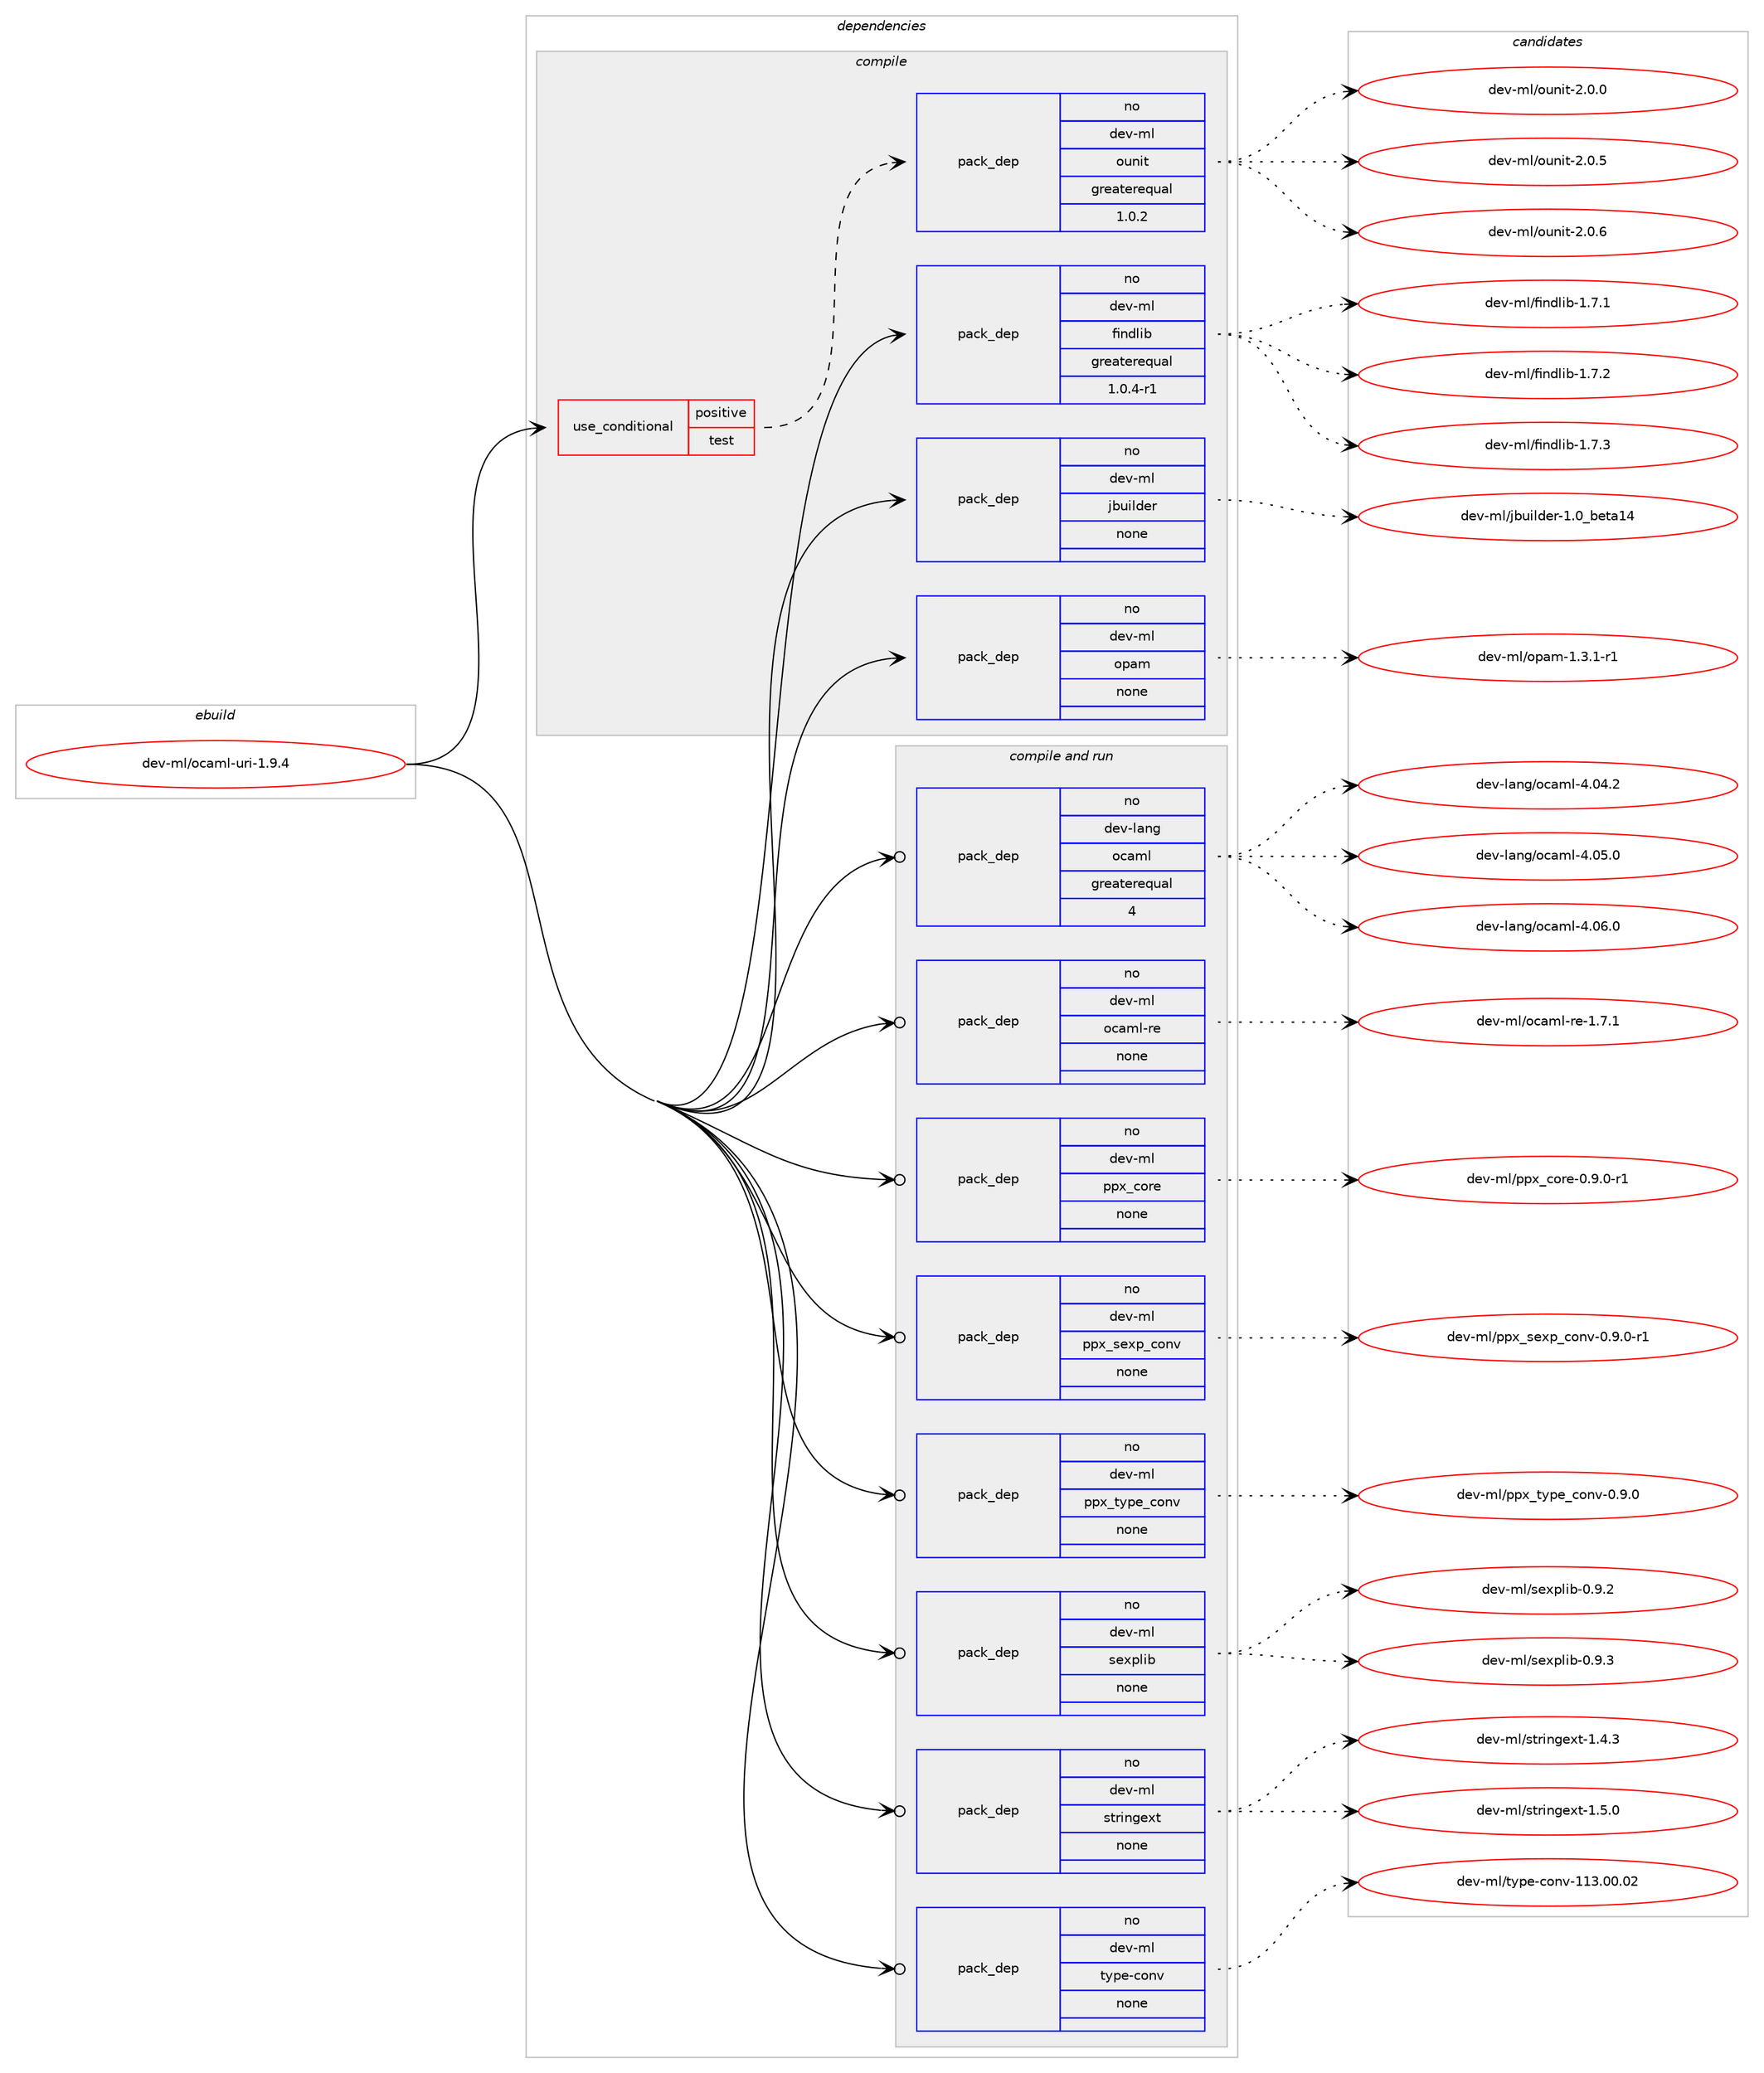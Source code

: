 digraph prolog {

# *************
# Graph options
# *************

newrank=true;
concentrate=true;
compound=true;
graph [rankdir=LR,fontname=Helvetica,fontsize=10,ranksep=1.5];#, ranksep=2.5, nodesep=0.2];
edge  [arrowhead=vee];
node  [fontname=Helvetica,fontsize=10];

# **********
# The ebuild
# **********

subgraph cluster_leftcol {
color=gray;
rank=same;
label=<<i>ebuild</i>>;
id [label="dev-ml/ocaml-uri-1.9.4", color=red, width=4, href="../dev-ml/ocaml-uri-1.9.4.svg"];
}

# ****************
# The dependencies
# ****************

subgraph cluster_midcol {
color=gray;
label=<<i>dependencies</i>>;
subgraph cluster_compile {
fillcolor="#eeeeee";
style=filled;
label=<<i>compile</i>>;
subgraph cond26564 {
dependency123344 [label=<<TABLE BORDER="0" CELLBORDER="1" CELLSPACING="0" CELLPADDING="4"><TR><TD ROWSPAN="3" CELLPADDING="10">use_conditional</TD></TR><TR><TD>positive</TD></TR><TR><TD>test</TD></TR></TABLE>>, shape=none, color=red];
subgraph pack93123 {
dependency123345 [label=<<TABLE BORDER="0" CELLBORDER="1" CELLSPACING="0" CELLPADDING="4" WIDTH="220"><TR><TD ROWSPAN="6" CELLPADDING="30">pack_dep</TD></TR><TR><TD WIDTH="110">no</TD></TR><TR><TD>dev-ml</TD></TR><TR><TD>ounit</TD></TR><TR><TD>greaterequal</TD></TR><TR><TD>1.0.2</TD></TR></TABLE>>, shape=none, color=blue];
}
dependency123344:e -> dependency123345:w [weight=20,style="dashed",arrowhead="vee"];
}
id:e -> dependency123344:w [weight=20,style="solid",arrowhead="vee"];
subgraph pack93124 {
dependency123346 [label=<<TABLE BORDER="0" CELLBORDER="1" CELLSPACING="0" CELLPADDING="4" WIDTH="220"><TR><TD ROWSPAN="6" CELLPADDING="30">pack_dep</TD></TR><TR><TD WIDTH="110">no</TD></TR><TR><TD>dev-ml</TD></TR><TR><TD>findlib</TD></TR><TR><TD>greaterequal</TD></TR><TR><TD>1.0.4-r1</TD></TR></TABLE>>, shape=none, color=blue];
}
id:e -> dependency123346:w [weight=20,style="solid",arrowhead="vee"];
subgraph pack93125 {
dependency123347 [label=<<TABLE BORDER="0" CELLBORDER="1" CELLSPACING="0" CELLPADDING="4" WIDTH="220"><TR><TD ROWSPAN="6" CELLPADDING="30">pack_dep</TD></TR><TR><TD WIDTH="110">no</TD></TR><TR><TD>dev-ml</TD></TR><TR><TD>jbuilder</TD></TR><TR><TD>none</TD></TR><TR><TD></TD></TR></TABLE>>, shape=none, color=blue];
}
id:e -> dependency123347:w [weight=20,style="solid",arrowhead="vee"];
subgraph pack93126 {
dependency123348 [label=<<TABLE BORDER="0" CELLBORDER="1" CELLSPACING="0" CELLPADDING="4" WIDTH="220"><TR><TD ROWSPAN="6" CELLPADDING="30">pack_dep</TD></TR><TR><TD WIDTH="110">no</TD></TR><TR><TD>dev-ml</TD></TR><TR><TD>opam</TD></TR><TR><TD>none</TD></TR><TR><TD></TD></TR></TABLE>>, shape=none, color=blue];
}
id:e -> dependency123348:w [weight=20,style="solid",arrowhead="vee"];
}
subgraph cluster_compileandrun {
fillcolor="#eeeeee";
style=filled;
label=<<i>compile and run</i>>;
subgraph pack93127 {
dependency123349 [label=<<TABLE BORDER="0" CELLBORDER="1" CELLSPACING="0" CELLPADDING="4" WIDTH="220"><TR><TD ROWSPAN="6" CELLPADDING="30">pack_dep</TD></TR><TR><TD WIDTH="110">no</TD></TR><TR><TD>dev-lang</TD></TR><TR><TD>ocaml</TD></TR><TR><TD>greaterequal</TD></TR><TR><TD>4</TD></TR></TABLE>>, shape=none, color=blue];
}
id:e -> dependency123349:w [weight=20,style="solid",arrowhead="odotvee"];
subgraph pack93128 {
dependency123350 [label=<<TABLE BORDER="0" CELLBORDER="1" CELLSPACING="0" CELLPADDING="4" WIDTH="220"><TR><TD ROWSPAN="6" CELLPADDING="30">pack_dep</TD></TR><TR><TD WIDTH="110">no</TD></TR><TR><TD>dev-ml</TD></TR><TR><TD>ocaml-re</TD></TR><TR><TD>none</TD></TR><TR><TD></TD></TR></TABLE>>, shape=none, color=blue];
}
id:e -> dependency123350:w [weight=20,style="solid",arrowhead="odotvee"];
subgraph pack93129 {
dependency123351 [label=<<TABLE BORDER="0" CELLBORDER="1" CELLSPACING="0" CELLPADDING="4" WIDTH="220"><TR><TD ROWSPAN="6" CELLPADDING="30">pack_dep</TD></TR><TR><TD WIDTH="110">no</TD></TR><TR><TD>dev-ml</TD></TR><TR><TD>ppx_core</TD></TR><TR><TD>none</TD></TR><TR><TD></TD></TR></TABLE>>, shape=none, color=blue];
}
id:e -> dependency123351:w [weight=20,style="solid",arrowhead="odotvee"];
subgraph pack93130 {
dependency123352 [label=<<TABLE BORDER="0" CELLBORDER="1" CELLSPACING="0" CELLPADDING="4" WIDTH="220"><TR><TD ROWSPAN="6" CELLPADDING="30">pack_dep</TD></TR><TR><TD WIDTH="110">no</TD></TR><TR><TD>dev-ml</TD></TR><TR><TD>ppx_sexp_conv</TD></TR><TR><TD>none</TD></TR><TR><TD></TD></TR></TABLE>>, shape=none, color=blue];
}
id:e -> dependency123352:w [weight=20,style="solid",arrowhead="odotvee"];
subgraph pack93131 {
dependency123353 [label=<<TABLE BORDER="0" CELLBORDER="1" CELLSPACING="0" CELLPADDING="4" WIDTH="220"><TR><TD ROWSPAN="6" CELLPADDING="30">pack_dep</TD></TR><TR><TD WIDTH="110">no</TD></TR><TR><TD>dev-ml</TD></TR><TR><TD>ppx_type_conv</TD></TR><TR><TD>none</TD></TR><TR><TD></TD></TR></TABLE>>, shape=none, color=blue];
}
id:e -> dependency123353:w [weight=20,style="solid",arrowhead="odotvee"];
subgraph pack93132 {
dependency123354 [label=<<TABLE BORDER="0" CELLBORDER="1" CELLSPACING="0" CELLPADDING="4" WIDTH="220"><TR><TD ROWSPAN="6" CELLPADDING="30">pack_dep</TD></TR><TR><TD WIDTH="110">no</TD></TR><TR><TD>dev-ml</TD></TR><TR><TD>sexplib</TD></TR><TR><TD>none</TD></TR><TR><TD></TD></TR></TABLE>>, shape=none, color=blue];
}
id:e -> dependency123354:w [weight=20,style="solid",arrowhead="odotvee"];
subgraph pack93133 {
dependency123355 [label=<<TABLE BORDER="0" CELLBORDER="1" CELLSPACING="0" CELLPADDING="4" WIDTH="220"><TR><TD ROWSPAN="6" CELLPADDING="30">pack_dep</TD></TR><TR><TD WIDTH="110">no</TD></TR><TR><TD>dev-ml</TD></TR><TR><TD>stringext</TD></TR><TR><TD>none</TD></TR><TR><TD></TD></TR></TABLE>>, shape=none, color=blue];
}
id:e -> dependency123355:w [weight=20,style="solid",arrowhead="odotvee"];
subgraph pack93134 {
dependency123356 [label=<<TABLE BORDER="0" CELLBORDER="1" CELLSPACING="0" CELLPADDING="4" WIDTH="220"><TR><TD ROWSPAN="6" CELLPADDING="30">pack_dep</TD></TR><TR><TD WIDTH="110">no</TD></TR><TR><TD>dev-ml</TD></TR><TR><TD>type-conv</TD></TR><TR><TD>none</TD></TR><TR><TD></TD></TR></TABLE>>, shape=none, color=blue];
}
id:e -> dependency123356:w [weight=20,style="solid",arrowhead="odotvee"];
}
subgraph cluster_run {
fillcolor="#eeeeee";
style=filled;
label=<<i>run</i>>;
}
}

# **************
# The candidates
# **************

subgraph cluster_choices {
rank=same;
color=gray;
label=<<i>candidates</i>>;

subgraph choice93123 {
color=black;
nodesep=1;
choice1001011184510910847111117110105116455046484648 [label="dev-ml/ounit-2.0.0", color=red, width=4,href="../dev-ml/ounit-2.0.0.svg"];
choice1001011184510910847111117110105116455046484653 [label="dev-ml/ounit-2.0.5", color=red, width=4,href="../dev-ml/ounit-2.0.5.svg"];
choice1001011184510910847111117110105116455046484654 [label="dev-ml/ounit-2.0.6", color=red, width=4,href="../dev-ml/ounit-2.0.6.svg"];
dependency123345:e -> choice1001011184510910847111117110105116455046484648:w [style=dotted,weight="100"];
dependency123345:e -> choice1001011184510910847111117110105116455046484653:w [style=dotted,weight="100"];
dependency123345:e -> choice1001011184510910847111117110105116455046484654:w [style=dotted,weight="100"];
}
subgraph choice93124 {
color=black;
nodesep=1;
choice100101118451091084710210511010010810598454946554649 [label="dev-ml/findlib-1.7.1", color=red, width=4,href="../dev-ml/findlib-1.7.1.svg"];
choice100101118451091084710210511010010810598454946554650 [label="dev-ml/findlib-1.7.2", color=red, width=4,href="../dev-ml/findlib-1.7.2.svg"];
choice100101118451091084710210511010010810598454946554651 [label="dev-ml/findlib-1.7.3", color=red, width=4,href="../dev-ml/findlib-1.7.3.svg"];
dependency123346:e -> choice100101118451091084710210511010010810598454946554649:w [style=dotted,weight="100"];
dependency123346:e -> choice100101118451091084710210511010010810598454946554650:w [style=dotted,weight="100"];
dependency123346:e -> choice100101118451091084710210511010010810598454946554651:w [style=dotted,weight="100"];
}
subgraph choice93125 {
color=black;
nodesep=1;
choice100101118451091084710698117105108100101114454946489598101116974952 [label="dev-ml/jbuilder-1.0_beta14", color=red, width=4,href="../dev-ml/jbuilder-1.0_beta14.svg"];
dependency123347:e -> choice100101118451091084710698117105108100101114454946489598101116974952:w [style=dotted,weight="100"];
}
subgraph choice93126 {
color=black;
nodesep=1;
choice1001011184510910847111112971094549465146494511449 [label="dev-ml/opam-1.3.1-r1", color=red, width=4,href="../dev-ml/opam-1.3.1-r1.svg"];
dependency123348:e -> choice1001011184510910847111112971094549465146494511449:w [style=dotted,weight="100"];
}
subgraph choice93127 {
color=black;
nodesep=1;
choice100101118451089711010347111999710910845524648524650 [label="dev-lang/ocaml-4.04.2", color=red, width=4,href="../dev-lang/ocaml-4.04.2.svg"];
choice100101118451089711010347111999710910845524648534648 [label="dev-lang/ocaml-4.05.0", color=red, width=4,href="../dev-lang/ocaml-4.05.0.svg"];
choice100101118451089711010347111999710910845524648544648 [label="dev-lang/ocaml-4.06.0", color=red, width=4,href="../dev-lang/ocaml-4.06.0.svg"];
dependency123349:e -> choice100101118451089711010347111999710910845524648524650:w [style=dotted,weight="100"];
dependency123349:e -> choice100101118451089711010347111999710910845524648534648:w [style=dotted,weight="100"];
dependency123349:e -> choice100101118451089711010347111999710910845524648544648:w [style=dotted,weight="100"];
}
subgraph choice93128 {
color=black;
nodesep=1;
choice1001011184510910847111999710910845114101454946554649 [label="dev-ml/ocaml-re-1.7.1", color=red, width=4,href="../dev-ml/ocaml-re-1.7.1.svg"];
dependency123350:e -> choice1001011184510910847111999710910845114101454946554649:w [style=dotted,weight="100"];
}
subgraph choice93129 {
color=black;
nodesep=1;
choice100101118451091084711211212095991111141014548465746484511449 [label="dev-ml/ppx_core-0.9.0-r1", color=red, width=4,href="../dev-ml/ppx_core-0.9.0-r1.svg"];
dependency123351:e -> choice100101118451091084711211212095991111141014548465746484511449:w [style=dotted,weight="100"];
}
subgraph choice93130 {
color=black;
nodesep=1;
choice10010111845109108471121121209511510112011295991111101184548465746484511449 [label="dev-ml/ppx_sexp_conv-0.9.0-r1", color=red, width=4,href="../dev-ml/ppx_sexp_conv-0.9.0-r1.svg"];
dependency123352:e -> choice10010111845109108471121121209511510112011295991111101184548465746484511449:w [style=dotted,weight="100"];
}
subgraph choice93131 {
color=black;
nodesep=1;
choice1001011184510910847112112120951161211121019599111110118454846574648 [label="dev-ml/ppx_type_conv-0.9.0", color=red, width=4,href="../dev-ml/ppx_type_conv-0.9.0.svg"];
dependency123353:e -> choice1001011184510910847112112120951161211121019599111110118454846574648:w [style=dotted,weight="100"];
}
subgraph choice93132 {
color=black;
nodesep=1;
choice100101118451091084711510112011210810598454846574650 [label="dev-ml/sexplib-0.9.2", color=red, width=4,href="../dev-ml/sexplib-0.9.2.svg"];
choice100101118451091084711510112011210810598454846574651 [label="dev-ml/sexplib-0.9.3", color=red, width=4,href="../dev-ml/sexplib-0.9.3.svg"];
dependency123354:e -> choice100101118451091084711510112011210810598454846574650:w [style=dotted,weight="100"];
dependency123354:e -> choice100101118451091084711510112011210810598454846574651:w [style=dotted,weight="100"];
}
subgraph choice93133 {
color=black;
nodesep=1;
choice1001011184510910847115116114105110103101120116454946524651 [label="dev-ml/stringext-1.4.3", color=red, width=4,href="../dev-ml/stringext-1.4.3.svg"];
choice1001011184510910847115116114105110103101120116454946534648 [label="dev-ml/stringext-1.5.0", color=red, width=4,href="../dev-ml/stringext-1.5.0.svg"];
dependency123355:e -> choice1001011184510910847115116114105110103101120116454946524651:w [style=dotted,weight="100"];
dependency123355:e -> choice1001011184510910847115116114105110103101120116454946534648:w [style=dotted,weight="100"];
}
subgraph choice93134 {
color=black;
nodesep=1;
choice1001011184510910847116121112101459911111011845494951464848464850 [label="dev-ml/type-conv-113.00.02", color=red, width=4,href="../dev-ml/type-conv-113.00.02.svg"];
dependency123356:e -> choice1001011184510910847116121112101459911111011845494951464848464850:w [style=dotted,weight="100"];
}
}

}
